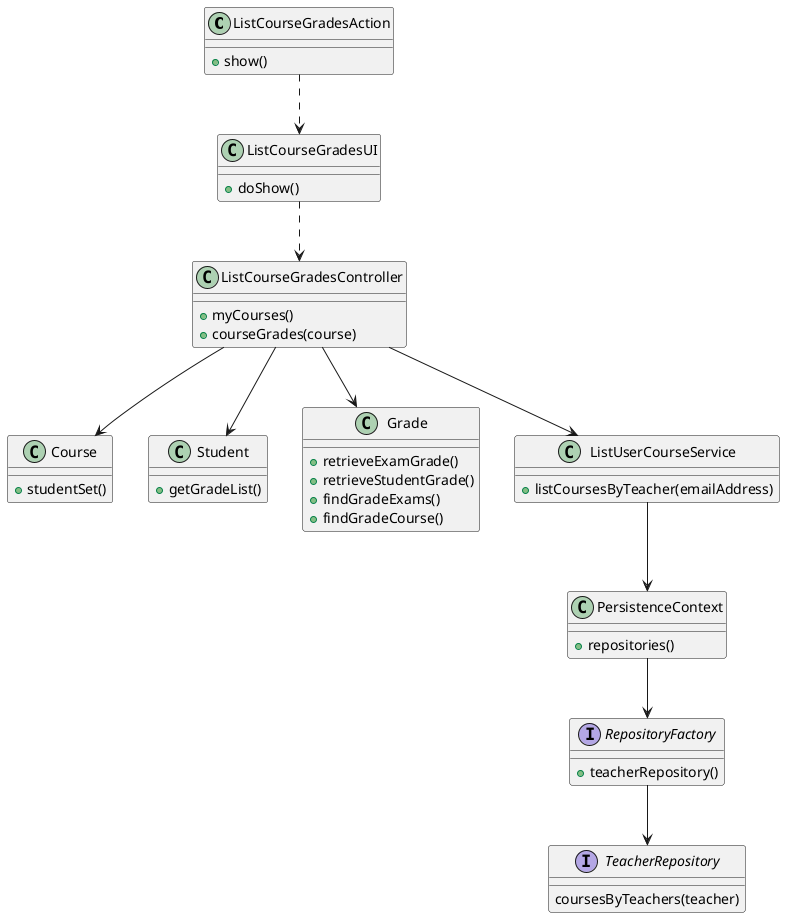 @startuml

class ListCourseGradesAction{
    + show()
}
class ListCourseGradesUI {
    + doShow()
}

class ListCourseGradesController {
    + myCourses()
    + courseGrades(course)
}

class Course {
    + studentSet()
}

class Student {
    + getGradeList()
}

class Grade {
    + retrieveExamGrade()
    + retrieveStudentGrade()
    + findGradeExams()
    + findGradeCourse()
}

class ListUserCourseService {
    + listCoursesByTeacher(emailAddress)
}

class PersistenceContext {
    + repositories()
}

interface RepositoryFactory {
    + teacherRepository()
}

interface TeacherRepository {
    coursesByTeachers(teacher)
}


ListCourseGradesAction .down.> ListCourseGradesUI
ListCourseGradesUI .down.> ListCourseGradesController

ListCourseGradesController -down-> ListUserCourseService
ListCourseGradesController -down-> Course
ListCourseGradesController -down-> Student
ListCourseGradesController -down-> Grade

ListUserCourseService --> PersistenceContext
PersistenceContext --> RepositoryFactory
RepositoryFactory --> TeacherRepository



@enduml